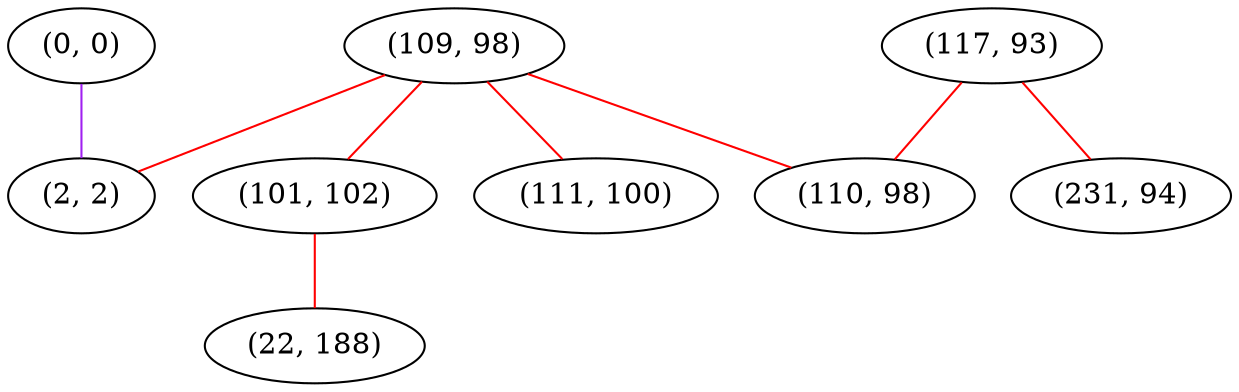 graph "" {
"(0, 0)";
"(109, 98)";
"(101, 102)";
"(117, 93)";
"(231, 94)";
"(2, 2)";
"(111, 100)";
"(22, 188)";
"(110, 98)";
"(0, 0)" -- "(2, 2)"  [color=purple, key=0, weight=4];
"(109, 98)" -- "(101, 102)"  [color=red, key=0, weight=1];
"(109, 98)" -- "(111, 100)"  [color=red, key=0, weight=1];
"(109, 98)" -- "(110, 98)"  [color=red, key=0, weight=1];
"(109, 98)" -- "(2, 2)"  [color=red, key=0, weight=1];
"(101, 102)" -- "(22, 188)"  [color=red, key=0, weight=1];
"(117, 93)" -- "(231, 94)"  [color=red, key=0, weight=1];
"(117, 93)" -- "(110, 98)"  [color=red, key=0, weight=1];
}

